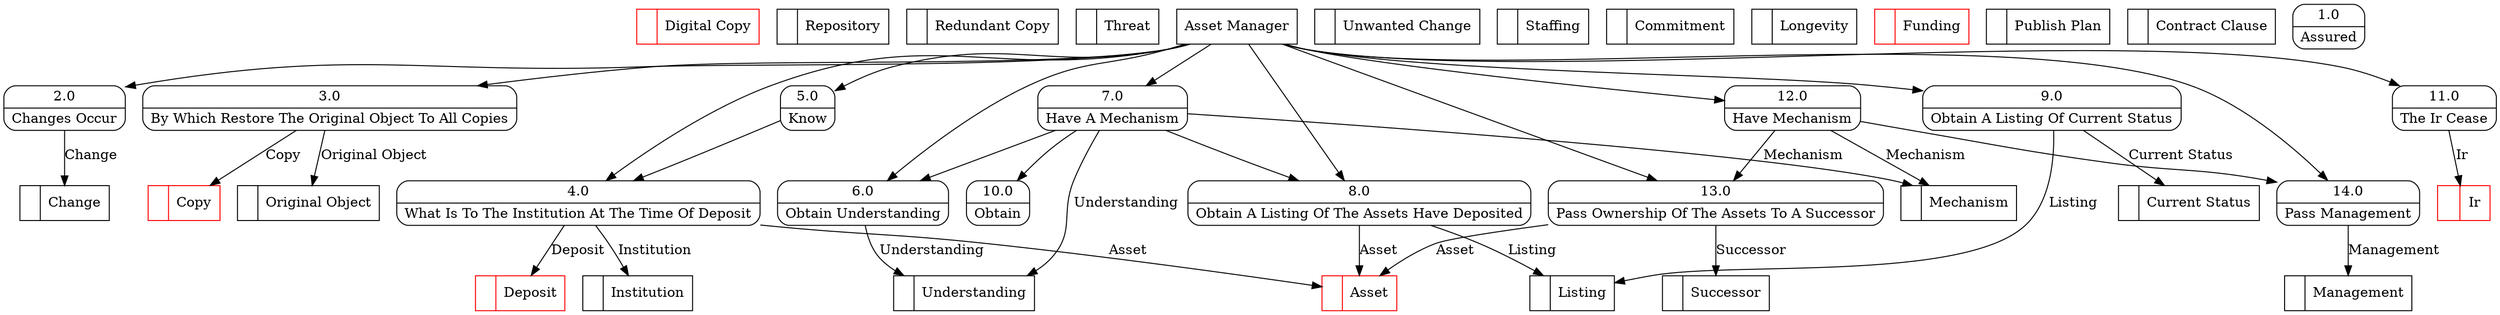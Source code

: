 digraph dfd2{ 
node[shape=record]
200 [label="<f0>  |<f1> Digital Copy " color=red];
201 [label="<f0>  |<f1> Repository " ];
202 [label="<f0>  |<f1> Redundant Copy " ];
203 [label="<f0>  |<f1> Threat " ];
204 [label="<f0>  |<f1> Copy " color=red];
205 [label="<f0>  |<f1> Unwanted Change " ];
206 [label="<f0>  |<f1> Original Object " ];
207 [label="<f0>  |<f1> Change " ];
208 [label="<f0>  |<f1> Asset " color=red];
209 [label="<f0>  |<f1> Institution " ];
210 [label="<f0>  |<f1> Deposit " color=red];
211 [label="<f0>  |<f1> Mechanism " ];
212 [label="<f0>  |<f1> Understanding " ];
213 [label="<f0>  |<f1> Listing " ];
214 [label="<f0>  |<f1> Current Status " ];
215 [label="<f0>  |<f1> Staffing " ];
216 [label="<f0>  |<f1> Commitment " ];
217 [label="<f0>  |<f1> Longevity " ];
218 [label="<f0>  |<f1> Ir " color=red];
219 [label="<f0>  |<f1> Funding " color=red];
220 [label="<f0>  |<f1> Publish Plan " ];
221 [label="<f0>  |<f1> Successor " ];
222 [label="<f0>  |<f1> Management " ];
223 [label="<f0>  |<f1> Contract Clause " ];
224 [label="Asset Manager" shape=box];
225 [label="{<f0> 1.0|<f1> Assured }" shape=Mrecord];
226 [label="{<f0> 2.0|<f1> Changes Occur }" shape=Mrecord];
227 [label="{<f0> 3.0|<f1> By Which Restore The Original Object To All Copies }" shape=Mrecord];
228 [label="{<f0> 4.0|<f1> What Is To The Institution At The Time Of Deposit }" shape=Mrecord];
229 [label="{<f0> 5.0|<f1> Know }" shape=Mrecord];
230 [label="{<f0> 6.0|<f1> Obtain Understanding }" shape=Mrecord];
231 [label="{<f0> 7.0|<f1> Have A Mechanism }" shape=Mrecord];
232 [label="{<f0> 8.0|<f1> Obtain A Listing Of The Assets Have Deposited }" shape=Mrecord];
233 [label="{<f0> 9.0|<f1> Obtain A Listing Of Current Status }" shape=Mrecord];
234 [label="{<f0> 10.0|<f1> Obtain }" shape=Mrecord];
235 [label="{<f0> 11.0|<f1> The Ir Cease }" shape=Mrecord];
236 [label="{<f0> 12.0|<f1> Have Mechanism }" shape=Mrecord];
237 [label="{<f0> 13.0|<f1> Pass Ownership Of The Assets To A Successor }" shape=Mrecord];
238 [label="{<f0> 14.0|<f1> Pass Management }" shape=Mrecord];
224 -> 226
224 -> 227
224 -> 228
224 -> 229
224 -> 230
224 -> 231
224 -> 232
224 -> 233
224 -> 235
224 -> 236
224 -> 237
224 -> 238
226 -> 207 [label="Change"]
227 -> 204 [label="Copy"]
227 -> 206 [label="Original Object"]
228 -> 209 [label="Institution"]
228 -> 210 [label="Deposit"]
228 -> 208 [label="Asset"]
229 -> 228
230 -> 212 [label="Understanding"]
231 -> 230
231 -> 232
231 -> 234
231 -> 211 [label="Mechanism"]
231 -> 212 [label="Understanding"]
232 -> 213 [label="Listing"]
232 -> 208 [label="Asset"]
233 -> 214 [label="Current Status"]
233 -> 213 [label="Listing"]
235 -> 218 [label="Ir"]
236 -> 237
236 -> 238
236 -> 211 [label="Mechanism"]
237 -> 221 [label="Successor"]
237 -> 208 [label="Asset"]
238 -> 222 [label="Management"]
}
